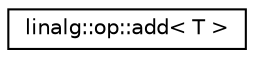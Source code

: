 digraph "Graphical Class Hierarchy"
{
  edge [fontname="Helvetica",fontsize="10",labelfontname="Helvetica",labelfontsize="10"];
  node [fontname="Helvetica",fontsize="10",shape=record];
  rankdir="LR";
  Node1 [label="linalg::op::add\< T \>",height=0.2,width=0.4,color="black", fillcolor="white", style="filled",URL="$structlinalg_1_1op_1_1add.html"];
}
